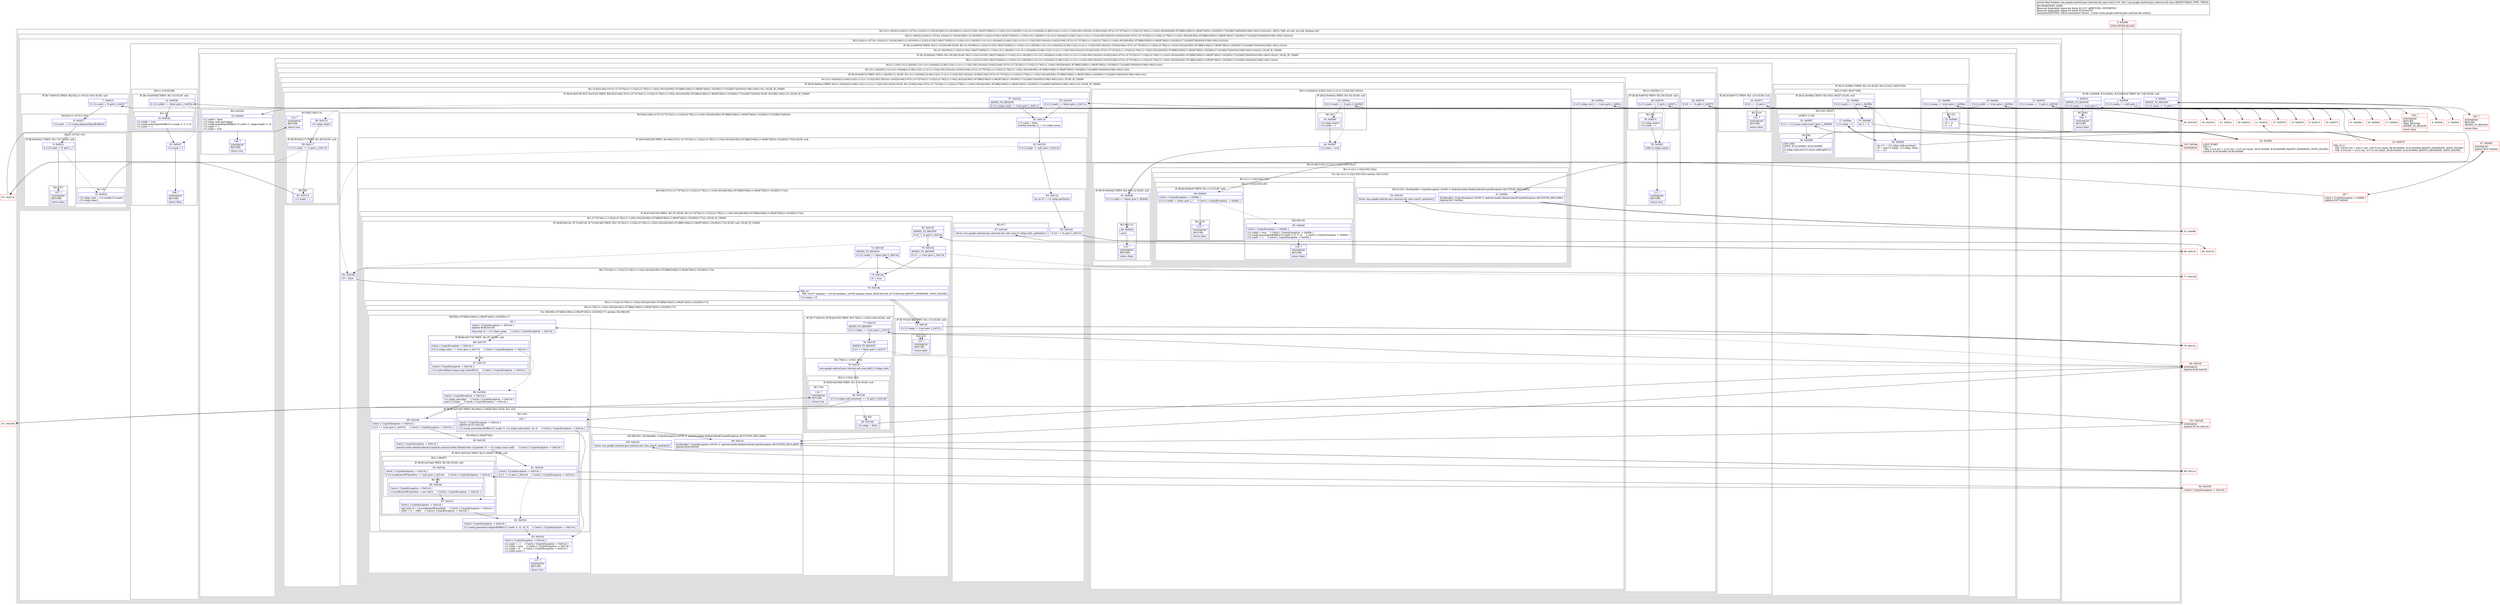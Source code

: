 digraph "CFG forcom.google.android.gms.internal.ads.zzpe.zzit()Z" {
subgraph cluster_Region_34910935 {
label = "R(1:(2:(1:106)|(2:(2:8|(2:(1:107)|(1:10)))|(3:(1:15)|16|108)(1:(2:19|109)(2:(1:22)(2:(3:33|(1:36)|37)|38)|(2:(1:110)|(1:(3:(1:29)|30|111)(1:(3:(1:43)|44|(2:(2:46|112)|(1:(1:(2:(1:113)|(2:50|118))))))(1:(5:62|(2:64|(1:67)(1:(3:73|74|(2:(1:115)|(2:(2:79|(2:(1:116)|(1:83)))|(6:85|(1:87)|88|(3:90|(2:(1:96)|97)|92)(1:102)|93|117))))))|82|74|(0)(0))(3:58|(1:60)|114)))))))))) | DECL_VAR: int null, int null, boolean null\l";
node [shape=record,color=blue];
subgraph cluster_Region_1095821593 {
label = "R(2:(1:106)|(2:(2:8|(2:(1:107)|(1:10)))|(3:(1:15)|16|108)(1:(2:19|109)(2:(1:22)(2:(3:33|(1:36)|37)|38)|(2:(1:110)|(1:(3:(1:29)|30|111)(1:(3:(1:43)|44|(2:(2:46|112)|(1:(1:(2:(1:113)|(2:50|118))))))(1:(5:62|(2:64|(1:67)(1:(3:73|74|(2:(1:115)|(2:(2:79|(2:(1:116)|(1:83)))|(6:85|(1:87)|88|(3:90|(2:(1:96)|97)|92)(1:102)|93|117))))))|82|74|(0)(0))(3:58|(1:60)|114)))))))))";
node [shape=record,color=blue];
subgraph cluster_IfRegion_240714929 {
label = "IF [B:1:0x0008, B:3:0x000c, B:5:0x0010] THEN: R(1:106) ELSE: null";
node [shape=record,color=blue];
Node_1 [shape=record,label="{1\:\ 0x0008|if (r12.zzadq == null) goto L_?\l}"];
Node_3 [shape=record,label="{3\:\ 0x000c|ADDED_TO_REGION\l|if (r12.zzaea == 2) goto L_?\l}"];
Node_5 [shape=record,label="{5\:\ 0x0010|ADDED_TO_REGION\l|if (r12.zzaee == true) goto L_?\l}"];
subgraph cluster_Region_586777321 {
label = "R(1:106)";
node [shape=record,color=blue];
Node_106 [shape=record,label="{106\:\ ?|SYNTHETIC\lRETURN\l|return false\l}"];
}
}
subgraph cluster_Region_89919083 {
label = "R(2:(2:8|(2:(1:107)|(1:10)))|(3:(1:15)|16|108)(1:(2:19|109)(2:(1:22)(2:(3:33|(1:36)|37)|38)|(2:(1:110)|(1:(3:(1:29)|30|111)(1:(3:(1:43)|44|(2:(2:46|112)|(1:(1:(2:(1:113)|(2:50|118))))))(1:(5:62|(2:64|(1:67)(1:(3:73|74|(2:(1:115)|(2:(2:79|(2:(1:116)|(1:83)))|(6:85|(1:87)|88|(3:90|(2:(1:96)|97)|92)(1:102)|93|117))))))|82|74|(0)(0))(3:58|(1:60)|114))))))))";
node [shape=record,color=blue];
subgraph cluster_IfRegion_1132607480 {
label = "IF [B:7:0x0015] THEN: R(2:8|(2:(1:107)|(1:10))) ELSE: null";
node [shape=record,color=blue];
Node_7 [shape=record,label="{7\:\ 0x0015|if (r12.zzadv \< 0) goto L_0x0017\l}"];
subgraph cluster_Region_87613365 {
label = "R(2:8|(2:(1:107)|(1:10)))";
node [shape=record,color=blue];
Node_8 [shape=record,label="{8\:\ 0x0017|r12.zzadv = r12.zzadq.dequeueInputBuffer(0)\l}"];
subgraph cluster_Region_1798896433 {
label = "R(2:(1:107)|(1:10))";
node [shape=record,color=blue];
subgraph cluster_IfRegion_250781547 {
label = "IF [B:9:0x0021] THEN: R(1:107) ELSE: null";
node [shape=record,color=blue];
Node_9 [shape=record,label="{9\:\ 0x0021|if (r12.zzadv \< 0) goto L_?\l}"];
subgraph cluster_Region_1545426106 {
label = "R(1:107)";
node [shape=record,color=blue];
Node_107 [shape=record,label="{107\:\ ?|SYNTHETIC\lRETURN\l|return false\l}"];
}
}
subgraph cluster_Region_521928187 {
label = "R(1:10)";
node [shape=record,color=blue];
Node_10 [shape=record,label="{10\:\ 0x0023|r12.zzbgs.zzde = r12.zzads[r12.zzadv]\lr12.zzbgs.clear()\l}"];
}
}
}
}
subgraph cluster_IfRegion_869690458 {
label = "IF [B:12:0x0034] THEN: R(3:(1:15)|16|108) ELSE: R(1:(2:19|109)(2:(1:22)(2:(3:33|(1:36)|37)|38)|(2:(1:110)|(1:(3:(1:29)|30|111)(1:(3:(1:43)|44|(2:(2:46|112)|(1:(1:(2:(1:113)|(2:50|118))))))(1:(5:62|(2:64|(1:67)(1:(3:73|74|(2:(1:115)|(2:(2:79|(2:(1:116)|(1:83)))|(6:85|(1:87)|88|(3:90|(2:(1:96)|97)|92)(1:102)|93|117))))))|82|74|(0)(0))(3:58|(1:60)|114)))))))";
node [shape=record,color=blue];
Node_12 [shape=record,label="{12\:\ 0x0034|if (r12.zzaea == 1) goto L_0x0036\l}"];
subgraph cluster_Region_692429964 {
label = "R(3:(1:15)|16|108)";
node [shape=record,color=blue];
subgraph cluster_IfRegion_533433754 {
label = "IF [B:14:0x0038] THEN: R(1:15) ELSE: null";
node [shape=record,color=blue];
Node_14 [shape=record,label="{14\:\ 0x0038|if (r12.zzbhb == false) goto L_0x003a\l}"];
subgraph cluster_Region_1610567613 {
label = "R(1:15)";
node [shape=record,color=blue];
Node_15 [shape=record,label="{15\:\ 0x003a|r12.zzbhk = true\lr12.zzadq.queueInputBuffer(r12.zzadv, 0, 0, 0, 4)\lr12.zzadv = \-1\l}"];
}
}
Node_16 [shape=record,label="{16\:\ 0x0047|r12.zzaea = 2\l}"];
Node_108 [shape=record,label="{108\:\ ?|SYNTHETIC\lRETURN\l|return false\l}"];
}
subgraph cluster_Region_1607158948 {
label = "R(1:(2:19|109)(2:(1:22)(2:(3:33|(1:36)|37)|38)|(2:(1:110)|(1:(3:(1:29)|30|111)(1:(3:(1:43)|44|(2:(2:46|112)|(1:(1:(2:(1:113)|(2:50|118))))))(1:(5:62|(2:64|(1:67)(1:(3:73|74|(2:(1:115)|(2:(2:79|(2:(1:116)|(1:83)))|(6:85|(1:87)|88|(3:90|(2:(1:96)|97)|92)(1:102)|93|117))))))|82|74|(0)(0))(3:58|(1:60)|114))))))) | ELSE_IF_CHAIN\l";
node [shape=record,color=blue];
subgraph cluster_IfRegion_1529803285 {
label = "IF [B:18:0x004c] THEN: R(2:19|109) ELSE: R(2:(1:22)(2:(3:33|(1:36)|37)|38)|(2:(1:110)|(1:(3:(1:29)|30|111)(1:(3:(1:43)|44|(2:(2:46|112)|(1:(1:(2:(1:113)|(2:50|118))))))(1:(5:62|(2:64|(1:67)(1:(3:73|74|(2:(1:115)|(2:(2:79|(2:(1:116)|(1:83)))|(6:85|(1:87)|88|(3:90|(2:(1:96)|97)|92)(1:102)|93|117))))))|82|74|(0)(0))(3:58|(1:60)|114)))))) | ELSE_IF_CHAIN\l";
node [shape=record,color=blue];
Node_18 [shape=record,label="{18\:\ 0x004c|if (r12.zzbhf == true) goto L_0x004e\l}"];
subgraph cluster_Region_407503799 {
label = "R(2:19|109)";
node [shape=record,color=blue];
Node_19 [shape=record,label="{19\:\ 0x004e|r12.zzbhf = false\lr12.zzbgs.zzde.put(zzbgp)\lr12.zzadq.queueInputBuffer(r12.zzadv, 0, zzbgp.length, 0, 0)\lr12.zzadv = \-1\lr12.zzbhj = true\l}"];
Node_109 [shape=record,label="{109\:\ ?|SYNTHETIC\lRETURN\l|return true\l}"];
}
subgraph cluster_Region_1030567332 {
label = "R(2:(1:22)(2:(3:33|(1:36)|37)|38)|(2:(1:110)|(1:(3:(1:29)|30|111)(1:(3:(1:43)|44|(2:(2:46|112)|(1:(1:(2:(1:113)|(2:50|118))))))(1:(5:62|(2:64|(1:67)(1:(3:73|74|(2:(1:115)|(2:(2:79|(2:(1:116)|(1:83)))|(6:85|(1:87)|88|(3:90|(2:(1:96)|97)|92)(1:102)|93|117))))))|82|74|(0)(0))(3:58|(1:60)|114))))))";
node [shape=record,color=blue];
subgraph cluster_IfRegion_944173249 {
label = "IF [B:21:0x006c] THEN: R(1:22) ELSE: R(2:(3:33|(1:36)|37)|38)";
node [shape=record,color=blue];
Node_21 [shape=record,label="{21\:\ 0x006c|if (r12.zzaeg == true) goto L_0x006e\l}"];
subgraph cluster_Region_1171170478 {
label = "R(1:22)";
node [shape=record,color=blue];
Node_22 [shape=record,label="{22\:\ 0x006e|r0 = \-4\lr1 = 0\l}"];
}
subgraph cluster_Region_1974214204 {
label = "R(2:(3:33|(1:36)|37)|38)";
node [shape=record,color=blue];
subgraph cluster_IfRegion_349438854 {
label = "IF [B:32:0x008c] THEN: R(3:33|(1:36)|37) ELSE: null";
node [shape=record,color=blue];
Node_32 [shape=record,label="{32\:\ 0x008c|if (r12.zzadz == 1) goto L_0x008e\l}"];
subgraph cluster_Region_438922050 {
label = "R(3:33|(1:36)|37)";
node [shape=record,color=blue];
Node_33 [shape=record,label="{33\:\ 0x008e|int r1 = 0\l}"];
subgraph cluster_LoopRegion_1093549234 {
label = "LOOP:0: (1:36)";
node [shape=record,color=blue];
Node_35 [shape=record,label="{35\:\ 0x0097|if (r1 \< r12.zzaue.zzafw.size()) goto L_0x0099\l}"];
subgraph cluster_Region_1424394069 {
label = "R(1:36)";
node [shape=record,color=blue];
Node_36 [shape=record,label="{36\:\ 0x0099|LOOP_END\lLOOP:0: B:34:0x008f\-\>B:36:0x0099\l|r12.zzbgs.zzde.put(r12.zzaue.zzafw.get(r1))\lr1++\l}"];
}
}
Node_37 [shape=record,label="{37\:\ 0x00ae|r12.zzadz = 2\l}"];
}
}
Node_38 [shape=record,label="{38\:\ 0x00b0|int r11 = r12.zzbgs.zzde.position()\lr0 = zza(r12.zzbgu, r12.zzbgs, false)\lr1 = r11\l}"];
}
}
subgraph cluster_Region_1548483856 {
label = "R(2:(1:110)|(1:(3:(1:29)|30|111)(1:(3:(1:43)|44|(2:(2:46|112)|(1:(1:(2:(1:113)|(2:50|118))))))(1:(5:62|(2:64|(1:67)(1:(3:73|74|(2:(1:115)|(2:(2:79|(2:(1:116)|(1:83)))|(6:85|(1:87)|88|(3:90|(2:(1:96)|97)|92)(1:102)|93|117))))))|82|74|(0)(0))(3:58|(1:60)|114)))))";
node [shape=record,color=blue];
subgraph cluster_IfRegion_148841256 {
label = "IF [B:24:0x0071] THEN: R(1:110) ELSE: null";
node [shape=record,color=blue];
Node_24 [shape=record,label="{24\:\ 0x0071|if (r0 == \-3) goto L_?\l}"];
subgraph cluster_Region_126884362 {
label = "R(1:110)";
node [shape=record,color=blue];
Node_110 [shape=record,label="{110\:\ ?|SYNTHETIC\lRETURN\l|return false\l}"];
}
}
subgraph cluster_Region_862777677 {
label = "R(1:(3:(1:29)|30|111)(1:(3:(1:43)|44|(2:(2:46|112)|(1:(1:(2:(1:113)|(2:50|118))))))(1:(5:62|(2:64|(1:67)(1:(3:73|74|(2:(1:115)|(2:(2:79|(2:(1:116)|(1:83)))|(6:85|(1:87)|88|(3:90|(2:(1:96)|97)|92)(1:102)|93|117))))))|82|74|(0)(0))(3:58|(1:60)|114))))";
node [shape=record,color=blue];
subgraph cluster_IfRegion_818690381 {
label = "IF [B:26:0x0074] THEN: R(3:(1:29)|30|111) ELSE: R(1:(3:(1:43)|44|(2:(2:46|112)|(1:(1:(2:(1:113)|(2:50|118))))))(1:(5:62|(2:64|(1:67)(1:(3:73|74|(2:(1:115)|(2:(2:79|(2:(1:116)|(1:83)))|(6:85|(1:87)|88|(3:90|(2:(1:96)|97)|92)(1:102)|93|117))))))|82|74|(0)(0))(3:58|(1:60)|114)))";
node [shape=record,color=blue];
Node_26 [shape=record,label="{26\:\ 0x0074|if (r0 == \-5) goto L_0x0076\l}"];
subgraph cluster_Region_1107003935 {
label = "R(3:(1:29)|30|111)";
node [shape=record,color=blue];
subgraph cluster_IfRegion_1186760800 {
label = "IF [B:28:0x0078] THEN: R(1:29) ELSE: null";
node [shape=record,color=blue];
Node_28 [shape=record,label="{28\:\ 0x0078|if (r12.zzadz == 2) goto L_0x007a\l}"];
subgraph cluster_Region_311361379 {
label = "R(1:29)";
node [shape=record,color=blue];
Node_29 [shape=record,label="{29\:\ 0x007a|r12.zzbgs.clear()\lr12.zzadz = 1\l}"];
}
}
Node_30 [shape=record,label="{30\:\ 0x0081|zzd(r12.zzbgu.zzaue)\l}"];
Node_111 [shape=record,label="{111\:\ ?|SYNTHETIC\lRETURN\l|return true\l}"];
}
subgraph cluster_Region_1129953838 {
label = "R(1:(3:(1:43)|44|(2:(2:46|112)|(1:(1:(2:(1:113)|(2:50|118))))))(1:(5:62|(2:64|(1:67)(1:(3:73|74|(2:(1:115)|(2:(2:79|(2:(1:116)|(1:83)))|(6:85|(1:87)|88|(3:90|(2:(1:96)|97)|92)(1:102)|93|117))))))|82|74|(0)(0))(3:58|(1:60)|114))) | ELSE_IF_CHAIN\l";
node [shape=record,color=blue];
subgraph cluster_IfRegion_1584360232 {
label = "IF [B:40:0x00ca] THEN: R(3:(1:43)|44|(2:(2:46|112)|(1:(1:(2:(1:113)|(2:50|118)))))) ELSE: R(1:(5:62|(2:64|(1:67)(1:(3:73|74|(2:(1:115)|(2:(2:79|(2:(1:116)|(1:83)))|(6:85|(1:87)|88|(3:90|(2:(1:96)|97)|92)(1:102)|93|117))))))|82|74|(0)(0))(3:58|(1:60)|114)) | ELSE_IF_CHAIN\l";
node [shape=record,color=blue];
Node_40 [shape=record,label="{40\:\ 0x00ca|if (r12.zzbgs.zzic() == true) goto L_0x00cc\l}"];
subgraph cluster_Region_2083653389 {
label = "R(3:(1:43)|44|(2:(2:46|112)|(1:(1:(2:(1:113)|(2:50|118))))))";
node [shape=record,color=blue];
subgraph cluster_IfRegion_430086671 {
label = "IF [B:42:0x00ce] THEN: R(1:43) ELSE: null";
node [shape=record,color=blue];
Node_42 [shape=record,label="{42\:\ 0x00ce|if (r12.zzadz == 2) goto L_0x00d0\l}"];
subgraph cluster_Region_396676063 {
label = "R(1:43)";
node [shape=record,color=blue];
Node_43 [shape=record,label="{43\:\ 0x00d0|r12.zzbgs.clear()\lr12.zzadz = 1\l}"];
}
}
Node_44 [shape=record,label="{44\:\ 0x00d7|r12.zzaee = true\l}"];
subgraph cluster_Region_842519592 {
label = "R(2:(2:46|112)|(1:(1:(2:(1:113)|(2:50|118)))))";
node [shape=record,color=blue];
subgraph cluster_IfRegion_1590798092 {
label = "IF [B:45:0x00db] THEN: R(2:46|112) ELSE: null";
node [shape=record,color=blue];
Node_45 [shape=record,label="{45\:\ 0x00db|if (r12.zzbhj == false) goto L_0x00dd\l}"];
subgraph cluster_Region_1395539003 {
label = "R(2:46|112)";
node [shape=record,color=blue];
Node_46 [shape=record,label="{46\:\ 0x00dd|zziu()\l}"];
Node_112 [shape=record,label="{112\:\ ?|SYNTHETIC\lRETURN\l|return false\l}"];
}
}
subgraph cluster_Region_1659236274 {
label = "R(1:(1:(2:(1:113)|(2:50|118))))";
node [shape=record,color=blue];
subgraph cluster_TryCatchRegion_1853878610 {
label = "Try: R(1:(2:(1:113)|(2:50|118))) catches: R(2:51|53)";
node [shape=record,color=blue];
subgraph cluster_Region_1027981910 {
label = "R(1:(2:(1:113)|(2:50|118)))";
node [shape=record,color=blue];
subgraph cluster_Region_522776097 {
label = "R(2:(1:113)|(2:50|118))";
node [shape=record,color=blue];
subgraph cluster_IfRegion_1383930377 {
label = "IF [B:49:0x00e4] THEN: R(1:113) ELSE: null";
node [shape=record,color=blue];
Node_49 [shape=record,label="{49\:\ 0x00e4|Catch:\{ CryptoException \-\> 0x00fa \}\l|if (r12.zzbhb != false) goto L_?     \/\/ Catch:\{ CryptoException \-\> 0x00fa \}\l}"];
subgraph cluster_Region_1134134389 {
label = "R(1:113)";
node [shape=record,color=blue];
Node_113 [shape=record,label="{113\:\ ?|SYNTHETIC\lRETURN\l|return false\l}"];
}
}
subgraph cluster_Region_1356704034 {
label = "R(2:50|118)";
node [shape=record,color=blue];
Node_50 [shape=record,label="{50\:\ 0x00e6|Catch:\{ CryptoException \-\> 0x00fa \}\l|r12.zzbhk = true     \/\/ Catch:\{ CryptoException \-\> 0x00fa \}\lr12.zzadq.queueInputBuffer(r12.zzadv, 0, 0, 0, 4)     \/\/ Catch:\{ CryptoException \-\> 0x00fa \}\lr12.zzadv = \-1     \/\/ Catch:\{ CryptoException \-\> 0x00fa \}\l}"];
Node_118 [shape=record,label="{118\:\ ?|SYNTHETIC\lRETURN\l|return false\l}"];
}
}
}
subgraph cluster_Region_140254462 {
label = "R(2:51|53) | ExcHandler: CryptoException (r0v69 'e' android.media.MediaCodec$CryptoException A[CUSTOM_DECLARE])\l";
node [shape=record,color=blue];
Node_51 [shape=record,label="{51\:\ 0x00fa|ExcHandler: CryptoException (r0v69 'e' android.media.MediaCodec$CryptoException A[CUSTOM_DECLARE])\lSplitter:B:47:0x00e2\l}"];
Node_53 [shape=record,label="{53\:\ 0x0103|throw com.google.android.gms.internal.ads.zzku.zza(r0, getIndex())\l}"];
}
}
}
}
}
subgraph cluster_Region_843838126 {
label = "R(1:(5:62|(2:64|(1:67)(1:(3:73|74|(2:(1:115)|(2:(2:79|(2:(1:116)|(1:83)))|(6:85|(1:87)|88|(3:90|(2:(1:96)|97)|92)(1:102)|93|117))))))|82|74|(0)(0))(3:58|(1:60)|114)) | ELSE_IF_CHAIN\l";
node [shape=record,color=blue];
subgraph cluster_IfRegion_1031692990 {
label = "IF [B:55:0x0106, B:57:0x010e] THEN: R(5:62|(2:64|(1:67)(1:(3:73|74|(2:(1:115)|(2:(2:79|(2:(1:116)|(1:83)))|(6:85|(1:87)|88|(3:90|(2:(1:96)|97)|92)(1:102)|93|117))))))|82|74|(0)(0)) ELSE: R(3:58|(1:60)|114) | ELSE_IF_CHAIN\l";
node [shape=record,color=blue];
Node_55 [shape=record,label="{55\:\ 0x0106|if (r12.zzaeh == false) goto L_0x011e\l}"];
Node_57 [shape=record,label="{57\:\ 0x010e|ADDED_TO_REGION\l|if (r12.zzbgs.zzid() == true) goto L_0x011e\l}"];
subgraph cluster_Region_1690153651 {
label = "R(5:62|(2:64|(1:67)(1:(3:73|74|(2:(1:115)|(2:(2:79|(2:(1:116)|(1:83)))|(6:85|(1:87)|88|(3:90|(2:(1:96)|97)|92)(1:102)|93|117))))))|82|74|(0)(0))";
node [shape=record,color=blue];
Node_62 [shape=record,label="{62\:\ 0x011e|r12.zzaeh = false\lboolean boolean r3 = r12.zzbgs.zzeo()\l}"];
subgraph cluster_IfRegion_5724298 {
label = "IF [B:63:0x0128] THEN: R(2:64|(1:67)(1:(3:73|74|(2:(1:115)|(2:(2:79|(2:(1:116)|(1:83)))|(6:85|(1:87)|88|(3:90|(2:(1:96)|97)|92)(1:102)|93|117)))))) ELSE: null";
node [shape=record,color=blue];
Node_63 [shape=record,label="{63\:\ 0x0128|if (r12.zzbgv != null) goto L_0x012a\l}"];
subgraph cluster_Region_555502277 {
label = "R(2:64|(1:67)(1:(3:73|74|(2:(1:115)|(2:(2:79|(2:(1:116)|(1:83)))|(6:85|(1:87)|88|(3:90|(2:(1:96)|97)|92)(1:102)|93|117))))))";
node [shape=record,color=blue];
Node_64 [shape=record,label="{64\:\ 0x012a|int int r0 = r12.zzbgv.getState()\l}"];
subgraph cluster_IfRegion_1008231895 {
label = "IF [B:65:0x0130] THEN: R(1:67) ELSE: R(1:(3:73|74|(2:(1:115)|(2:(2:79|(2:(1:116)|(1:83)))|(6:85|(1:87)|88|(3:90|(2:(1:96)|97)|92)(1:102)|93|117)))))";
node [shape=record,color=blue];
Node_65 [shape=record,label="{65\:\ 0x0130|if (r0 == 0) goto L_0x0132\l}"];
subgraph cluster_Region_1753485202 {
label = "R(1:67)";
node [shape=record,color=blue];
Node_67 [shape=record,label="{67\:\ 0x0140|throw com.google.android.gms.internal.ads.zzku.zza(r12.zzbgv.zzif(), getIndex())\l}"];
}
subgraph cluster_Region_87514798 {
label = "R(1:(3:73|74|(2:(1:115)|(2:(2:79|(2:(1:116)|(1:83)))|(6:85|(1:87)|88|(3:90|(2:(1:96)|97)|92)(1:102)|93|117))))) | ELSE_IF_CHAIN\l";
node [shape=record,color=blue];
subgraph cluster_IfRegion_891266589 {
label = "IF [B:69:0x0142, B:70:0x0144, B:72:0x0148] THEN: R(3:73|74|(2:(1:115)|(2:(2:79|(2:(1:116)|(1:83)))|(6:85|(1:87)|88|(3:90|(2:(1:96)|97)|92)(1:102)|93|117)))) ELSE: null | ELSE_IF_CHAIN\l";
node [shape=record,color=blue];
Node_69 [shape=record,label="{69\:\ 0x0142|ADDED_TO_REGION\l|if (r0 != 4) goto L_0x0144\l}"];
Node_70 [shape=record,label="{70\:\ 0x0144|ADDED_TO_REGION\l|if (r3 == true) goto L_0x014a\l}"];
Node_72 [shape=record,label="{72\:\ 0x0148|ADDED_TO_REGION\l|if (r12.zzadh == false) goto L_0x014a\l}"];
subgraph cluster_Region_1828272724 {
label = "R(3:73|74|(2:(1:115)|(2:(2:79|(2:(1:116)|(1:83)))|(6:85|(1:87)|88|(3:90|(2:(1:96)|97)|92)(1:102)|93|117))))";
node [shape=record,color=blue];
Node_73 [shape=record,label="{73\:\ 0x014a|r0 = true\l}"];
Node_74 [shape=record,label="{74\:\ 0x014b|PHI: r0 \l  PHI: (r0v27 boolean) = (r0v26 boolean), (r0v58 boolean) binds: [B:82:0x016b, B:73:0x014a] A[DONT_GENERATE, DONT_INLINE]\l|r12.zzaeg = r0\l}"];
subgraph cluster_Region_1259513636 {
label = "R(2:(1:115)|(2:(2:79|(2:(1:116)|(1:83)))|(6:85|(1:87)|88|(3:90|(2:(1:96)|97)|92)(1:102)|93|117)))";
node [shape=record,color=blue];
subgraph cluster_IfRegion_1899705796 {
label = "IF [B:75:0x014f] THEN: R(1:115) ELSE: null";
node [shape=record,color=blue];
Node_75 [shape=record,label="{75\:\ 0x014f|if (r12.zzaeg != true) goto L_0x0151\l}"];
subgraph cluster_Region_965430510 {
label = "R(1:115)";
node [shape=record,color=blue];
Node_115 [shape=record,label="{115\:\ ?|SYNTHETIC\lRETURN\l|return false\l}"];
}
}
subgraph cluster_Region_116832095 {
label = "R(2:(2:79|(2:(1:116)|(1:83)))|(6:85|(1:87)|88|(3:90|(2:(1:96)|97)|92)(1:102)|93|117))";
node [shape=record,color=blue];
subgraph cluster_IfRegion_90490784 {
label = "IF [B:77:0x0153, B:78:0x0155] THEN: R(2:79|(2:(1:116)|(1:83))) ELSE: null";
node [shape=record,color=blue];
Node_77 [shape=record,label="{77\:\ 0x0153|ADDED_TO_REGION\l|if (r12.zzbgy == true) goto L_0x0155\l}"];
Node_78 [shape=record,label="{78\:\ 0x0155|ADDED_TO_REGION\l|if (r3 == false) goto L_0x0157\l}"];
subgraph cluster_Region_1476598562 {
label = "R(2:79|(2:(1:116)|(1:83)))";
node [shape=record,color=blue];
Node_79 [shape=record,label="{79\:\ 0x0157|com.google.android.gms.internal.ads.zzsq.zzk(r12.zzbgs.zzde)\l}"];
subgraph cluster_Region_1891533043 {
label = "R(2:(1:116)|(1:83))";
node [shape=record,color=blue];
subgraph cluster_IfRegion_330386998 {
label = "IF [B:80:0x0166] THEN: R(1:116) ELSE: null";
node [shape=record,color=blue];
Node_80 [shape=record,label="{80\:\ 0x0166|if (r12.zzbgs.zzde.position() == 0) goto L_0x0168\l}"];
subgraph cluster_Region_542003024 {
label = "R(1:116)";
node [shape=record,color=blue];
Node_116 [shape=record,label="{116\:\ ?|SYNTHETIC\lRETURN\l|return true\l}"];
}
}
subgraph cluster_Region_1616153200 {
label = "R(1:83)";
node [shape=record,color=blue];
Node_83 [shape=record,label="{83\:\ 0x016d|r12.zzbgy = false\l}"];
}
}
}
}
subgraph cluster_TryCatchRegion_1693001617 {
label = "Try: R(6:85|(1:87)|88|(3:90|(2:(1:96)|97)|92)(1:102)|93|117) catches: R(2:98|100)";
node [shape=record,color=blue];
subgraph cluster_Region_605963928 {
label = "R(6:85|(1:87)|88|(3:90|(2:(1:96)|97)|92)(1:102)|93|117)";
node [shape=record,color=blue];
Node_85 [shape=record,label="{85\:\ ?|Catch:\{ CryptoException \-\> 0x01cb \}\lSplitter:B:84:0x016f\l|long long r4 = r12.zzbgs.zzaga     \/\/ Catch:\{ CryptoException \-\> 0x01cb \}\l}"];
subgraph cluster_IfRegion_2108691908 {
label = "IF [B:86:0x0179] THEN: R(1:87) ELSE: null";
node [shape=record,color=blue];
Node_86 [shape=record,label="{86\:\ 0x0179|Catch:\{ CryptoException \-\> 0x01cb \}\l|if (r12.zzbgs.zzib() == true) goto L_0x017b     \/\/ Catch:\{ CryptoException \-\> 0x01cb \}\l}"];
subgraph cluster_Region_132439164 {
label = "R(1:87)";
node [shape=record,color=blue];
Node_87 [shape=record,label="{87\:\ 0x017b|Catch:\{ CryptoException \-\> 0x01cb \}\l|r12.zzadl.add(java.lang.Long.valueOf(r4))     \/\/ Catch:\{ CryptoException \-\> 0x01cb \}\l}"];
}
}
Node_88 [shape=record,label="{88\:\ 0x0184|Catch:\{ CryptoException \-\> 0x01cb \}\l|r12.zzbgs.zzde.flip()     \/\/ Catch:\{ CryptoException \-\> 0x01cb \}\lzza(r12.zzbgs)     \/\/ Catch:\{ CryptoException \-\> 0x01cb \}\l}"];
subgraph cluster_IfRegion_1708663926 {
label = "IF [B:89:0x0190] THEN: R(3:90|(2:(1:96)|97)|92) ELSE: R(1:102)";
node [shape=record,color=blue];
Node_89 [shape=record,label="{89\:\ 0x0190|Catch:\{ CryptoException \-\> 0x01cb \}\l|if (r3 == true) goto L_0x0192     \/\/ Catch:\{ CryptoException \-\> 0x01cb \}\l}"];
subgraph cluster_Region_591111010 {
label = "R(3:90|(2:(1:96)|97)|92)";
node [shape=record,color=blue];
Node_90 [shape=record,label="{90\:\ 0x0192|Catch:\{ CryptoException \-\> 0x01cb \}\l|android.media.MediaCodec$CryptoInfo android.media.MediaCodec.CryptoInfo r3 = r12.zzbgs.zzaze.zzdl()     \/\/ Catch:\{ CryptoException \-\> 0x01cb \}\l}"];
subgraph cluster_IfRegion_794227181 {
label = "IF [B:91:0x019a] THEN: R(2:(1:96)|97) ELSE: null";
node [shape=record,color=blue];
Node_91 [shape=record,label="{91\:\ 0x019a|Catch:\{ CryptoException \-\> 0x01cb \}\l|if (r1 != 0) goto L_0x01b9     \/\/ Catch:\{ CryptoException \-\> 0x01cb \}\l}"];
subgraph cluster_Region_254871222 {
label = "R(2:(1:96)|97)";
node [shape=record,color=blue];
subgraph cluster_IfRegion_1355397651 {
label = "IF [B:95:0x01bb] THEN: R(1:96) ELSE: null";
node [shape=record,color=blue];
Node_95 [shape=record,label="{95\:\ 0x01bb|Catch:\{ CryptoException \-\> 0x01cb \}\l|if (r3.numBytesOfClearData == null) goto L_0x01bd     \/\/ Catch:\{ CryptoException \-\> 0x01cb \}\l}"];
subgraph cluster_Region_1903135562 {
label = "R(1:96)";
node [shape=record,color=blue];
Node_96 [shape=record,label="{96\:\ 0x01bd|Catch:\{ CryptoException \-\> 0x01cb \}\l|r3.numBytesOfClearData = new int[1]     \/\/ Catch:\{ CryptoException \-\> 0x01cb \}\l}"];
}
}
Node_97 [shape=record,label="{97\:\ 0x01c2|Catch:\{ CryptoException \-\> 0x01cb \}\l|int[] int[] r0 = r3.numBytesOfClearData     \/\/ Catch:\{ CryptoException \-\> 0x01cb \}\lr0[0] = r1 + r0[0]     \/\/ Catch:\{ CryptoException \-\> 0x01cb \}\l}"];
}
}
Node_92 [shape=record,label="{92\:\ 0x019c|Catch:\{ CryptoException \-\> 0x01cb \}\l|r12.zzadq.queueSecureInputBuffer(r12.zzadv, 0, r3, r4, 0)     \/\/ Catch:\{ CryptoException \-\> 0x01cb \}\l}"];
}
subgraph cluster_Region_104138443 {
label = "R(1:102)";
node [shape=record,color=blue];
Node_102 [shape=record,label="{102\:\ ?|Catch:\{ CryptoException \-\> 0x01cb \}\lSplitter:B:101:0x01d5\l|r12.zzadq.queueInputBuffer(r12.zzadv, 0, r12.zzbgs.zzde.limit(), r4, 0)     \/\/ Catch:\{ CryptoException \-\> 0x01cb \}\l}"];
}
}
Node_93 [shape=record,label="{93\:\ 0x01a5|Catch:\{ CryptoException \-\> 0x01cb \}\l|r12.zzadv = \-1     \/\/ Catch:\{ CryptoException \-\> 0x01cb \}\lr12.zzbhj = true     \/\/ Catch:\{ CryptoException \-\> 0x01cb \}\lr12.zzadz = 0     \/\/ Catch:\{ CryptoException \-\> 0x01cb \}\lr12.zzbhl.zzazc++\l}"];
Node_117 [shape=record,label="{117\:\ ?|SYNTHETIC\lRETURN\l|return true\l}"];
}
subgraph cluster_Region_1804990845 {
label = "R(2:98|100) | ExcHandler: CryptoException (r0v30 'e' android.media.MediaCodec$CryptoException A[CUSTOM_DECLARE])\l";
node [shape=record,color=blue];
Node_98 [shape=record,label="{98\:\ 0x01cb|ExcHandler: CryptoException (r0v30 'e' android.media.MediaCodec$CryptoException A[CUSTOM_DECLARE])\lSplitter:B:84:0x016f\l}"];
Node_100 [shape=record,label="{100\:\ 0x01d4|throw com.google.android.gms.internal.ads.zzku.zza(r0, getIndex())\l}"];
}
}
}
}
}
}
}
}
}
}
Node_82 [shape=record,label="{82\:\ 0x016b|r0 = false\l}"];
Node_74 [shape=record,label="{74\:\ 0x014b|PHI: r0 \l  PHI: (r0v27 boolean) = (r0v26 boolean), (r0v58 boolean) binds: [B:82:0x016b, B:73:0x014a] A[DONT_GENERATE, DONT_INLINE]\l|r12.zzaeg = r0\l}"];
subgraph cluster_IfRegion_1181589041 {
label = "IF [B:75:0x014f] THEN: R(0) ELSE: R(0)";
node [shape=record,color=blue];
Node_75 [shape=record,label="{75\:\ 0x014f|if (r12.zzaeg != true) goto L_0x0151\l}"];
subgraph cluster_Region_990817549 {
label = "R(0)";
node [shape=record,color=blue];
}
subgraph cluster_Region_592443928 {
label = "R(0)";
node [shape=record,color=blue];
}
}
}
subgraph cluster_Region_1733669149 {
label = "R(3:58|(1:60)|114)";
node [shape=record,color=blue];
Node_58 [shape=record,label="{58\:\ 0x0110|r12.zzbgs.clear()\l}"];
subgraph cluster_IfRegion_1298347984 {
label = "IF [B:59:0x0117] THEN: R(1:60) ELSE: null";
node [shape=record,color=blue];
Node_59 [shape=record,label="{59\:\ 0x0117|if (r12.zzadz == 2) goto L_0x0119\l}"];
subgraph cluster_Region_63671732 {
label = "R(1:60)";
node [shape=record,color=blue];
Node_60 [shape=record,label="{60\:\ 0x0119|r12.zzadz = 1\l}"];
}
}
Node_114 [shape=record,label="{114\:\ ?|SYNTHETIC\lRETURN\l|return true\l}"];
}
}
}
}
}
}
}
}
}
}
}
}
}
}
}
subgraph cluster_Region_140254462 {
label = "R(2:51|53) | ExcHandler: CryptoException (r0v69 'e' android.media.MediaCodec$CryptoException A[CUSTOM_DECLARE])\l";
node [shape=record,color=blue];
Node_51 [shape=record,label="{51\:\ 0x00fa|ExcHandler: CryptoException (r0v69 'e' android.media.MediaCodec$CryptoException A[CUSTOM_DECLARE])\lSplitter:B:47:0x00e2\l}"];
Node_53 [shape=record,label="{53\:\ 0x0103|throw com.google.android.gms.internal.ads.zzku.zza(r0, getIndex())\l}"];
}
subgraph cluster_Region_1804990845 {
label = "R(2:98|100) | ExcHandler: CryptoException (r0v30 'e' android.media.MediaCodec$CryptoException A[CUSTOM_DECLARE])\l";
node [shape=record,color=blue];
Node_98 [shape=record,label="{98\:\ 0x01cb|ExcHandler: CryptoException (r0v30 'e' android.media.MediaCodec$CryptoException A[CUSTOM_DECLARE])\lSplitter:B:84:0x016f\l}"];
Node_100 [shape=record,label="{100\:\ 0x01d4|throw com.google.android.gms.internal.ads.zzku.zza(r0, getIndex())\l}"];
}
Node_0 [shape=record,color=red,label="{0\:\ 0x0000|MTH_ENTER_BLOCK\l}"];
Node_2 [shape=record,color=red,label="{2\:\ 0x000a}"];
Node_4 [shape=record,color=red,label="{4\:\ 0x000e}"];
Node_6 [shape=record,color=red,label="{6\:\ 0x0013}"];
Node_11 [shape=record,color=red,label="{11\:\ 0x0032}"];
Node_13 [shape=record,color=red,label="{13\:\ 0x0036}"];
Node_17 [shape=record,color=red,label="{17\:\ 0x004a}"];
Node_20 [shape=record,color=red,label="{20\:\ 0x006a}"];
Node_23 [shape=record,color=red,label="{23\:\ 0x0070|PHI: r0 r1 \l  PHI: (r0v20 int) = (r0v11 int), (r0v79 int) binds: [B:38:0x00b0, B:22:0x006e] A[DONT_GENERATE, DONT_INLINE]\l  PHI: (r1v6 int) = (r1v2 int), (r1v15 int) binds: [B:38:0x00b0, B:22:0x006e] A[DONT_GENERATE, DONT_INLINE]\l}"];
Node_25 [shape=record,color=red,label="{25\:\ 0x0073}"];
Node_27 [shape=record,color=red,label="{27\:\ 0x0076}"];
Node_31 [shape=record,color=red,label="{31\:\ 0x008a}"];
Node_34 [shape=record,color=red,label="{34\:\ 0x008f|LOOP_START\lPHI: r1 \l  PHI: (r1v4 int) = (r1v3 int), (r1v5 int) binds: [B:33:0x008e, B:36:0x0099] A[DONT_GENERATE, DONT_INLINE]\lLOOP:0: B:34:0x008f\-\>B:36:0x0099\l}"];
Node_39 [shape=record,color=red,label="{39\:\ 0x00c4}"];
Node_41 [shape=record,color=red,label="{41\:\ 0x00cc}"];
Node_47 [shape=record,color=red,label="{47\:\ 0x00e2|SYNTHETIC\lSplitter:B:47:0x00e2\l}"];
Node_48 [shape=record,color=red,label="{48\:\ ?|Catch:\{ CryptoException \-\> 0x00fa \}\lSplitter:B:47:0x00e2\l}"];
Node_52 [shape=record,color=red,label="{52\:\ 0x00fb}"];
Node_54 [shape=record,color=red,label="{54\:\ 0x0104}"];
Node_56 [shape=record,color=red,label="{56\:\ 0x0108}"];
Node_61 [shape=record,color=red,label="{61\:\ 0x011b}"];
Node_66 [shape=record,color=red,label="{66\:\ 0x0132}"];
Node_68 [shape=record,color=red,label="{68\:\ 0x0141}"];
Node_71 [shape=record,color=red,label="{71\:\ 0x0146}"];
Node_76 [shape=record,color=red,label="{76\:\ 0x0151}"];
Node_81 [shape=record,color=red,label="{81\:\ 0x0168}"];
Node_84 [shape=record,color=red,label="{84\:\ 0x016f|SYNTHETIC\lSplitter:B:84:0x016f\l}"];
Node_94 [shape=record,color=red,label="{94\:\ 0x01b9|Catch:\{ CryptoException \-\> 0x01cb \}\l}"];
Node_99 [shape=record,color=red,label="{99\:\ 0x01cc}"];
Node_101 [shape=record,color=red,label="{101\:\ 0x01d5|SYNTHETIC\lSplitter:B:101:0x01d5\l}"];
Node_103 [shape=record,color=red,label="{103\:\ 0x00ae|SYNTHETIC\l}"];
Node_104 [shape=record,color=red,label="{104\:\ ?|SYNTHETIC\lRETURN\lORIG_RETURN\lADDED_TO_REGION\l|return false\l}"];
Node_105 [shape=record,color=red,label="{105\:\ ?|SYNTHETIC\lRETURN\lADDED_TO_REGION\l|return false\l}"];
MethodNode[shape=record,label="{private final boolean com.google.android.gms.internal.ads.zzpe.zzit((r12v0 'this' com.google.android.gms.internal.ads.zzpe A[IMMUTABLE_TYPE, THIS]))  | INCONSISTENT_CODE\lRemoved duplicated region for block: B:115:? A[RETURN, SYNTHETIC]\lRemoved duplicated region for block: B:76:0x0151 \lAnnotation[SYSTEM, dalvik.annotation.Throws, \{value=[com.google.android.gms.internal.ads.zzku]\}]\l}"];
MethodNode -> Node_0;
Node_1 -> Node_2[style=dashed];
Node_1 -> Node_104;
Node_3 -> Node_4[style=dashed];
Node_3 -> Node_105;
Node_5 -> Node_6[style=dashed];
Node_5 -> Node_106;
Node_7 -> Node_8;
Node_7 -> Node_11[style=dashed];
Node_8 -> Node_9;
Node_9 -> Node_10[style=dashed];
Node_9 -> Node_107;
Node_10 -> Node_11;
Node_12 -> Node_13;
Node_12 -> Node_17[style=dashed];
Node_14 -> Node_15;
Node_14 -> Node_16[style=dashed];
Node_15 -> Node_16;
Node_16 -> Node_108;
Node_18 -> Node_19;
Node_18 -> Node_20[style=dashed];
Node_19 -> Node_109;
Node_21 -> Node_22;
Node_21 -> Node_31[style=dashed];
Node_22 -> Node_23;
Node_32 -> Node_33;
Node_32 -> Node_38[style=dashed];
Node_33 -> Node_34;
Node_35 -> Node_36;
Node_35 -> Node_103[style=dashed];
Node_36 -> Node_34;
Node_37 -> Node_38;
Node_38 -> Node_23;
Node_24 -> Node_25[style=dashed];
Node_24 -> Node_110;
Node_26 -> Node_27;
Node_26 -> Node_39[style=dashed];
Node_28 -> Node_29;
Node_28 -> Node_30[style=dashed];
Node_29 -> Node_30;
Node_30 -> Node_111;
Node_40 -> Node_41;
Node_40 -> Node_54[style=dashed];
Node_42 -> Node_43;
Node_42 -> Node_44[style=dashed];
Node_43 -> Node_44;
Node_44 -> Node_45;
Node_45 -> Node_46;
Node_45 -> Node_47[style=dashed];
Node_46 -> Node_112;
Node_49 -> Node_50[style=dashed];
Node_49 -> Node_113;
Node_50 -> Node_118;
Node_51 -> Node_52;
Node_55 -> Node_56[style=dashed];
Node_55 -> Node_62;
Node_57 -> Node_58[style=dashed];
Node_57 -> Node_62;
Node_62 -> Node_63;
Node_63 -> Node_64;
Node_63 -> Node_82[style=dashed];
Node_64 -> Node_65;
Node_65 -> Node_66;
Node_65 -> Node_68[style=dashed];
Node_69 -> Node_70;
Node_69 -> Node_82[style=dashed];
Node_70 -> Node_71[style=dashed];
Node_70 -> Node_73;
Node_72 -> Node_73;
Node_72 -> Node_82[style=dashed];
Node_73 -> Node_74;
Node_74 -> Node_75;
Node_75 -> Node_76;
Node_75 -> Node_115[style=dashed];
Node_77 -> Node_78;
Node_77 -> Node_84[style=dashed];
Node_78 -> Node_79;
Node_78 -> Node_84[style=dashed];
Node_79 -> Node_80;
Node_80 -> Node_81;
Node_80 -> Node_83[style=dashed];
Node_83 -> Node_84;
Node_85 -> Node_86;
Node_86 -> Node_87;
Node_86 -> Node_88[style=dashed];
Node_87 -> Node_88;
Node_88 -> Node_89;
Node_89 -> Node_90;
Node_89 -> Node_101[style=dashed];
Node_90 -> Node_91;
Node_91 -> Node_92[style=dashed];
Node_91 -> Node_94;
Node_95 -> Node_96;
Node_95 -> Node_97[style=dashed];
Node_96 -> Node_97;
Node_97 -> Node_92;
Node_92 -> Node_93;
Node_102 -> Node_98;
Node_102 -> Node_93;
Node_93 -> Node_117;
Node_98 -> Node_99;
Node_82 -> Node_74;
Node_74 -> Node_75;
Node_75 -> Node_76;
Node_75 -> Node_115[style=dashed];
Node_58 -> Node_59;
Node_59 -> Node_60;
Node_59 -> Node_61[style=dashed];
Node_60 -> Node_61;
Node_51 -> Node_52;
Node_98 -> Node_99;
Node_0 -> Node_1;
Node_2 -> Node_3;
Node_4 -> Node_5;
Node_6 -> Node_7;
Node_11 -> Node_12;
Node_13 -> Node_14;
Node_17 -> Node_18;
Node_20 -> Node_21;
Node_23 -> Node_24;
Node_25 -> Node_26;
Node_27 -> Node_28;
Node_31 -> Node_32;
Node_34 -> Node_35;
Node_39 -> Node_40;
Node_41 -> Node_42;
Node_47 -> Node_48;
Node_47 -> Node_51;
Node_48 -> Node_49;
Node_52 -> Node_53;
Node_54 -> Node_55;
Node_56 -> Node_57;
Node_61 -> Node_114;
Node_66 -> Node_67;
Node_68 -> Node_69;
Node_71 -> Node_72;
Node_76 -> Node_77;
Node_81 -> Node_116;
Node_84 -> Node_85;
Node_84 -> Node_98;
Node_94 -> Node_95;
Node_99 -> Node_100;
Node_101 -> Node_102;
Node_101 -> Node_98;
Node_103 -> Node_37;
}

